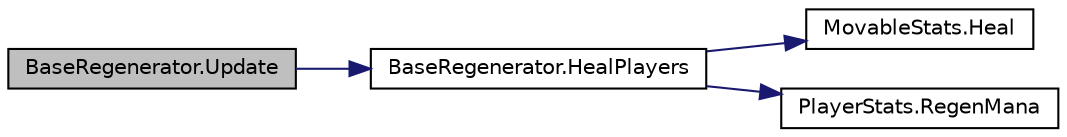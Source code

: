 digraph "BaseRegenerator.Update"
{
 // INTERACTIVE_SVG=YES
 // LATEX_PDF_SIZE
  edge [fontname="Helvetica",fontsize="10",labelfontname="Helvetica",labelfontsize="10"];
  node [fontname="Helvetica",fontsize="10",shape=record];
  rankdir="LR";
  Node1 [label="BaseRegenerator.Update",height=0.2,width=0.4,color="black", fillcolor="grey75", style="filled", fontcolor="black",tooltip=" "];
  Node1 -> Node2 [color="midnightblue",fontsize="10",style="solid",fontname="Helvetica"];
  Node2 [label="BaseRegenerator.HealPlayers",height=0.2,width=0.4,color="black", fillcolor="white", style="filled",URL="$class_base_regenerator.html#a4d65b6c57ff0f1c756eee99844fda2fa",tooltip=" "];
  Node2 -> Node3 [color="midnightblue",fontsize="10",style="solid",fontname="Helvetica"];
  Node3 [label="MovableStats.Heal",height=0.2,width=0.4,color="black", fillcolor="white", style="filled",URL="$class_movable_stats.html#a8db5075f6cb3977efdc5c92f2fb927f5",tooltip=" "];
  Node2 -> Node4 [color="midnightblue",fontsize="10",style="solid",fontname="Helvetica"];
  Node4 [label="PlayerStats.RegenMana",height=0.2,width=0.4,color="black", fillcolor="white", style="filled",URL="$class_player_stats.html#a8d05b6ec32ee2a10f700a57ac7342340",tooltip=" "];
}
